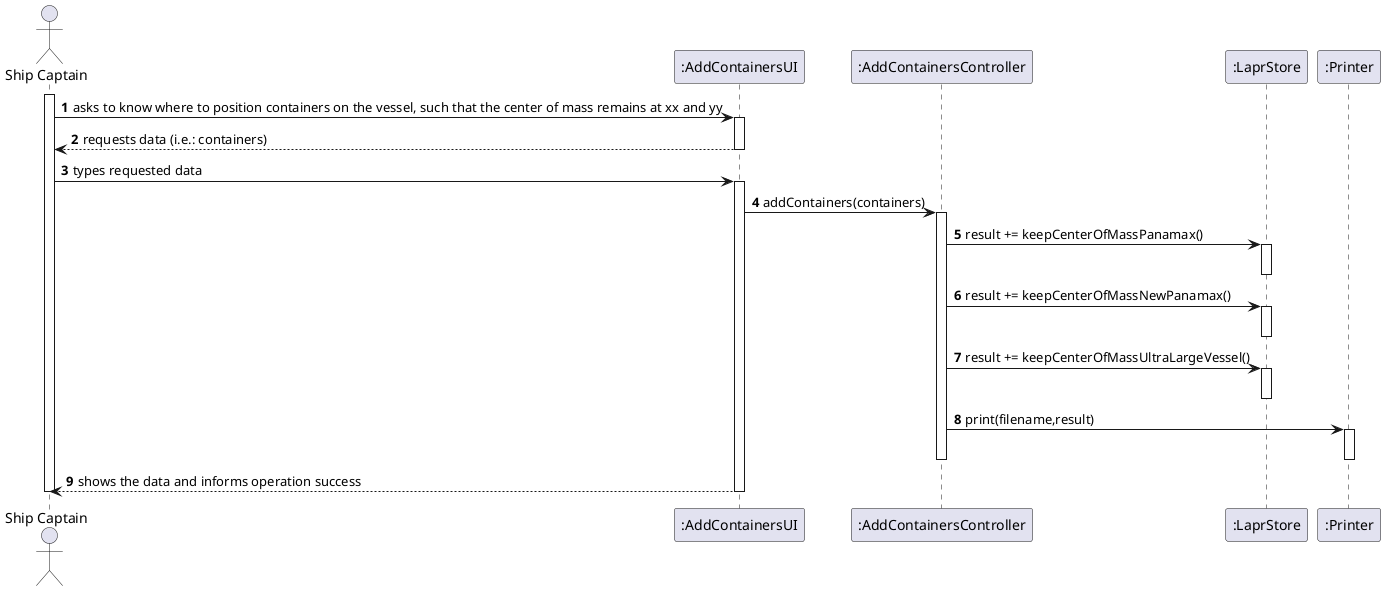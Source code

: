 @startuml
'https://plantuml.com/sequence-diagram

autonumber
actor "Ship Captain" as FM
participant ":AddContainersUI" as ACUI
participant ":AddContainersController" as ACC
participant ":LaprStore" as LP
participant ":Printer" as P
activate FM
FM -> ACUI: asks to know where to position containers on the vessel, such that the center of mass remains at xx and yy
activate ACUI
ACUI --> FM : requests data (i.e.: containers)
deactivate ACUI
FM -> ACUI: types requested data
activate ACUI
ACUI -> ACC : addContainers(containers)
activate ACC
ACC -> LP : result += keepCenterOfMassPanamax()
activate LP
deactivate LP
ACC -> LP : result += keepCenterOfMassNewPanamax()
activate LP
deactivate LP
ACC -> LP : result += keepCenterOfMassUltraLargeVessel()
activate LP
deactivate LP
ACC -> P : print(filename,result)
activate P
deactivate P
deactivate ACC
ACUI --> FM : shows the data and informs operation success
deactivate ACC
deactivate ACUI
deactivate FM
@enduml